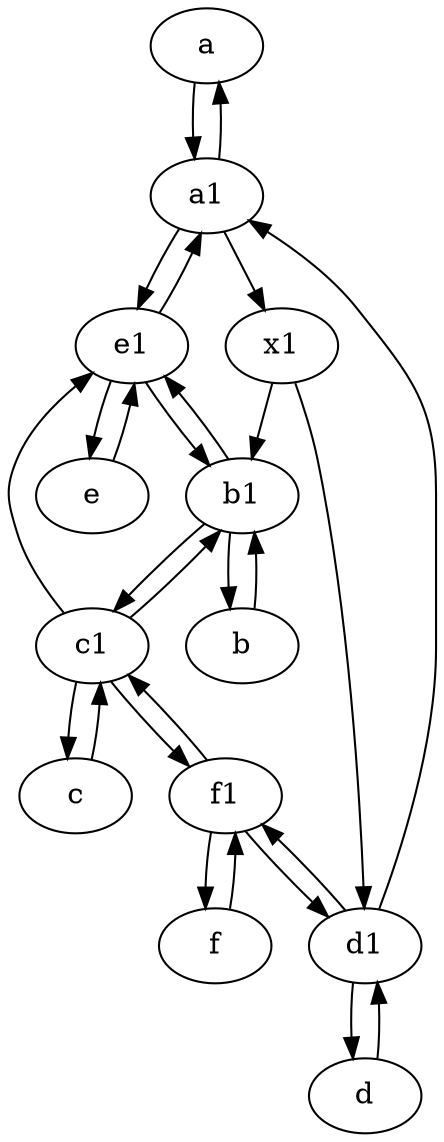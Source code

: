 digraph  {
	a [pos="40,10!"];
	d [pos="20,30!"];
	x1;
	c [pos="20,10!"];
	c1 [pos="30,15!"];
	e [pos="30,50!"];
	e1 [pos="25,45!"];
	a1 [pos="40,15!"];
	d1 [pos="25,30!"];
	f [pos="15,45!"];
	b [pos="50,20!"];
	b1 [pos="45,20!"];
	f1;
	d1 -> d;
	e -> e1;
	c1 -> c;
	d -> d1;
	a1 -> a;
	c1 -> b1;
	e1 -> b1;
	b1 -> b;
	c1 -> e1;
	d1 -> a1;
	f -> f1;
	f1 -> f;
	d1 -> f1;
	c -> c1;
	f1 -> d1;
	x1 -> d1;
	x1 -> b1;
	e1 -> e;
	c1 -> f1;
	b1 -> e1;
	a1 -> e1;
	a -> a1;
	b -> b1;
	e1 -> a1;
	a1 -> x1;
	b1 -> c1;
	f1 -> c1;

	}